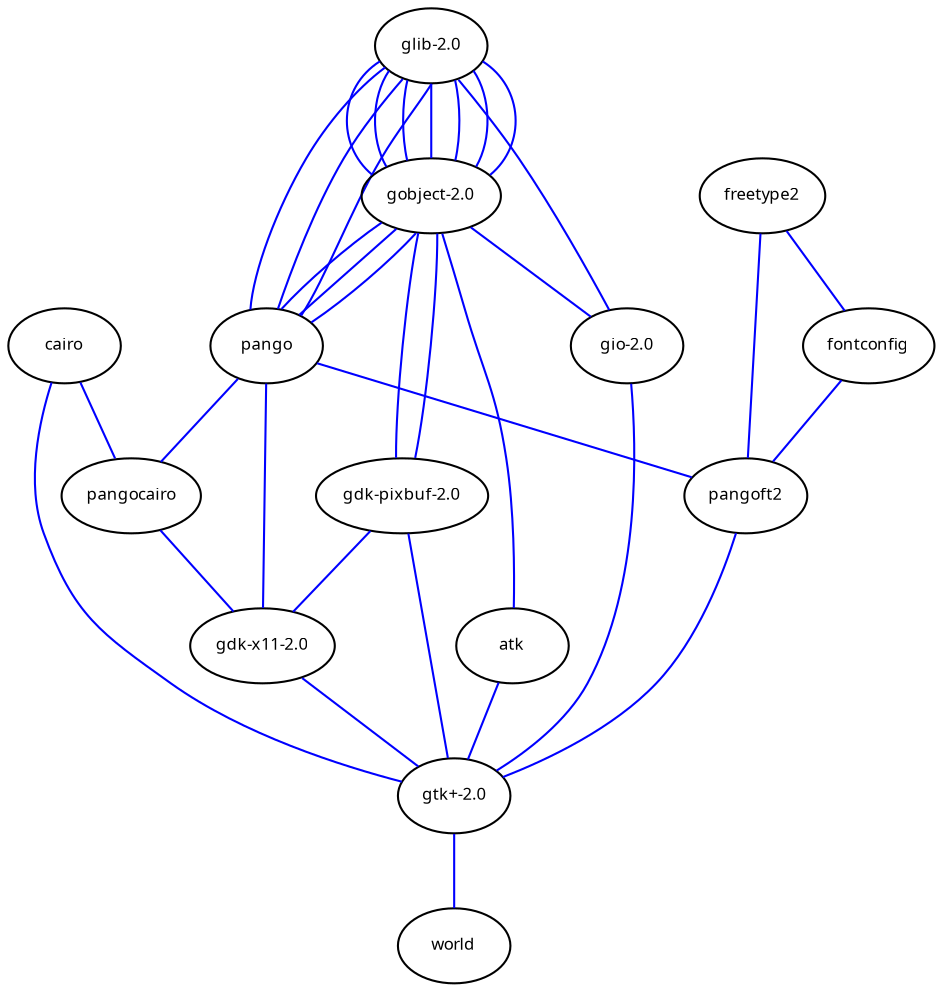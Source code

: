 /* library dependacy graph of gtk+ 2.0 generated with:
 pkg-config --digraph "gtk+-2.0" >gtk2-dep.dot

*/
graph deptree {
edge [color=blue len=7.5 fontname=Sans fontsize=8]
node [fontname=Sans fontsize=8]
"world" [fontname=Sans fontsize=8]
"gtk+-2.0" -- "world" [fontname=Sans fontsize=8]
"gtk+-2.0" [fontname=Sans fontsize=8]
"gdk-x11-2.0" -- "gtk+-2.0" [fontname=Sans fontsize=8]
"atk" -- "gtk+-2.0" [fontname=Sans fontsize=8]
"cairo" -- "gtk+-2.0" [fontname=Sans fontsize=8]
"gdk-pixbuf-2.0" -- "gtk+-2.0" [fontname=Sans fontsize=8]
"gio-2.0" -- "gtk+-2.0" [fontname=Sans fontsize=8]
"pangoft2" -- "gtk+-2.0" [fontname=Sans fontsize=8]
"gdk-x11-2.0" [fontname=Sans fontsize=8]
"pango" -- "gdk-x11-2.0" [fontname=Sans fontsize=8]
"pangocairo" -- "gdk-x11-2.0" [fontname=Sans fontsize=8]
"gdk-pixbuf-2.0" -- "gdk-x11-2.0" [fontname=Sans fontsize=8]
"pango" [fontname=Sans fontsize=8]
"glib-2.0" -- "pango" [fontname=Sans fontsize=8]
"gobject-2.0" -- "pango" [fontname=Sans fontsize=8]
"glib-2.0" [fontname=Sans fontsize=8]
"gobject-2.0" [fontname=Sans fontsize=8]
"glib-2.0" -- "gobject-2.0" [fontname=Sans fontsize=8]
"glib-2.0" [fontname=Sans fontsize=8]
"pangocairo" [fontname=Sans fontsize=8]
"pango" -- "pangocairo" [fontname=Sans fontsize=8]
"cairo" -- "pangocairo" [fontname=Sans fontsize=8]
"pango" [fontname=Sans fontsize=8]
"glib-2.0" -- "pango" [fontname=Sans fontsize=8]
"gobject-2.0" -- "pango" [fontname=Sans fontsize=8]
"glib-2.0" [fontname=Sans fontsize=8]
"gobject-2.0" [fontname=Sans fontsize=8]
"glib-2.0" -- "gobject-2.0" [fontname=Sans fontsize=8]
"glib-2.0" [fontname=Sans fontsize=8]
"cairo" [fontname=Sans fontsize=8]
"gdk-pixbuf-2.0" [fontname=Sans fontsize=8]
"gobject-2.0" -- "gdk-pixbuf-2.0" [fontname=Sans fontsize=8]
"gobject-2.0" [fontname=Sans fontsize=8]
"glib-2.0" -- "gobject-2.0" [fontname=Sans fontsize=8]
"glib-2.0" [fontname=Sans fontsize=8]
"atk" [fontname=Sans fontsize=8]
"gobject-2.0" -- "atk" [fontname=Sans fontsize=8]
"gobject-2.0" [fontname=Sans fontsize=8]
"glib-2.0" -- "gobject-2.0" [fontname=Sans fontsize=8]
"glib-2.0" [fontname=Sans fontsize=8]
"cairo" [fontname=Sans fontsize=8]
"gdk-pixbuf-2.0" [fontname=Sans fontsize=8]
"gobject-2.0" -- "gdk-pixbuf-2.0" [fontname=Sans fontsize=8]
"gobject-2.0" [fontname=Sans fontsize=8]
"glib-2.0" -- "gobject-2.0" [fontname=Sans fontsize=8]
"glib-2.0" [fontname=Sans fontsize=8]
"gio-2.0" [fontname=Sans fontsize=8]
"glib-2.0" -- "gio-2.0" [fontname=Sans fontsize=8]
"gobject-2.0" -- "gio-2.0" [fontname=Sans fontsize=8]
"glib-2.0" [fontname=Sans fontsize=8]
"gobject-2.0" [fontname=Sans fontsize=8]
"glib-2.0" -- "gobject-2.0" [fontname=Sans fontsize=8]
"glib-2.0" [fontname=Sans fontsize=8]
"pangoft2" [fontname=Sans fontsize=8]
"pango" -- "pangoft2" [fontname=Sans fontsize=8]
"freetype2" -- "pangoft2" [fontname=Sans fontsize=8]
"fontconfig" -- "pangoft2" [fontname=Sans fontsize=8]
"pango" [fontname=Sans fontsize=8]
"glib-2.0" -- "pango" [fontname=Sans fontsize=8]
"gobject-2.0" -- "pango" [fontname=Sans fontsize=8]
"glib-2.0" [fontname=Sans fontsize=8]
"gobject-2.0" [fontname=Sans fontsize=8]
"glib-2.0" -- "gobject-2.0" [fontname=Sans fontsize=8]
"glib-2.0" [fontname=Sans fontsize=8]
"freetype2" [fontname=Sans fontsize=8]
"fontconfig" [fontname=Sans fontsize=8]
"freetype2" -- "fontconfig" [fontname=Sans fontsize=8]
"freetype2" [fontname=Sans fontsize=8]
}
